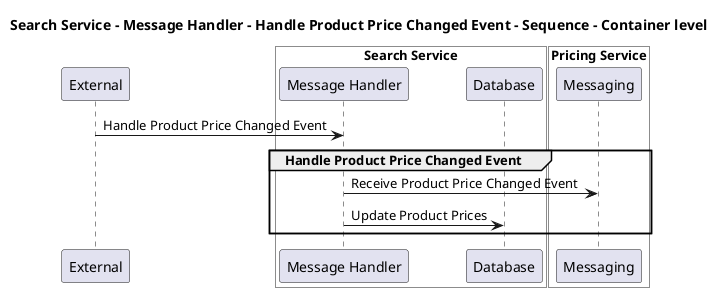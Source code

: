 @startuml

title Search Service - Message Handler - Handle Product Price Changed Event - Sequence - Container level

participant "External" as C4InterFlow.SoftwareSystems.ExternalSystem

box "Search Service" #White
    participant "Message Handler" as ECommercePlatform.SoftwareSystems.SearchService.Containers.MessageHandler
    participant "Database" as ECommercePlatform.SoftwareSystems.SearchService.Containers.Database
end box


box "Pricing Service" #White
    participant "Messaging" as ECommercePlatform.SoftwareSystems.PricingService.Containers.Messaging
end box


C4InterFlow.SoftwareSystems.ExternalSystem -> ECommercePlatform.SoftwareSystems.SearchService.Containers.MessageHandler : Handle Product Price Changed Event
group Handle Product Price Changed Event
ECommercePlatform.SoftwareSystems.SearchService.Containers.MessageHandler -> ECommercePlatform.SoftwareSystems.PricingService.Containers.Messaging : Receive Product Price Changed Event
ECommercePlatform.SoftwareSystems.SearchService.Containers.MessageHandler -> ECommercePlatform.SoftwareSystems.SearchService.Containers.Database : Update Product Prices
end


@enduml
